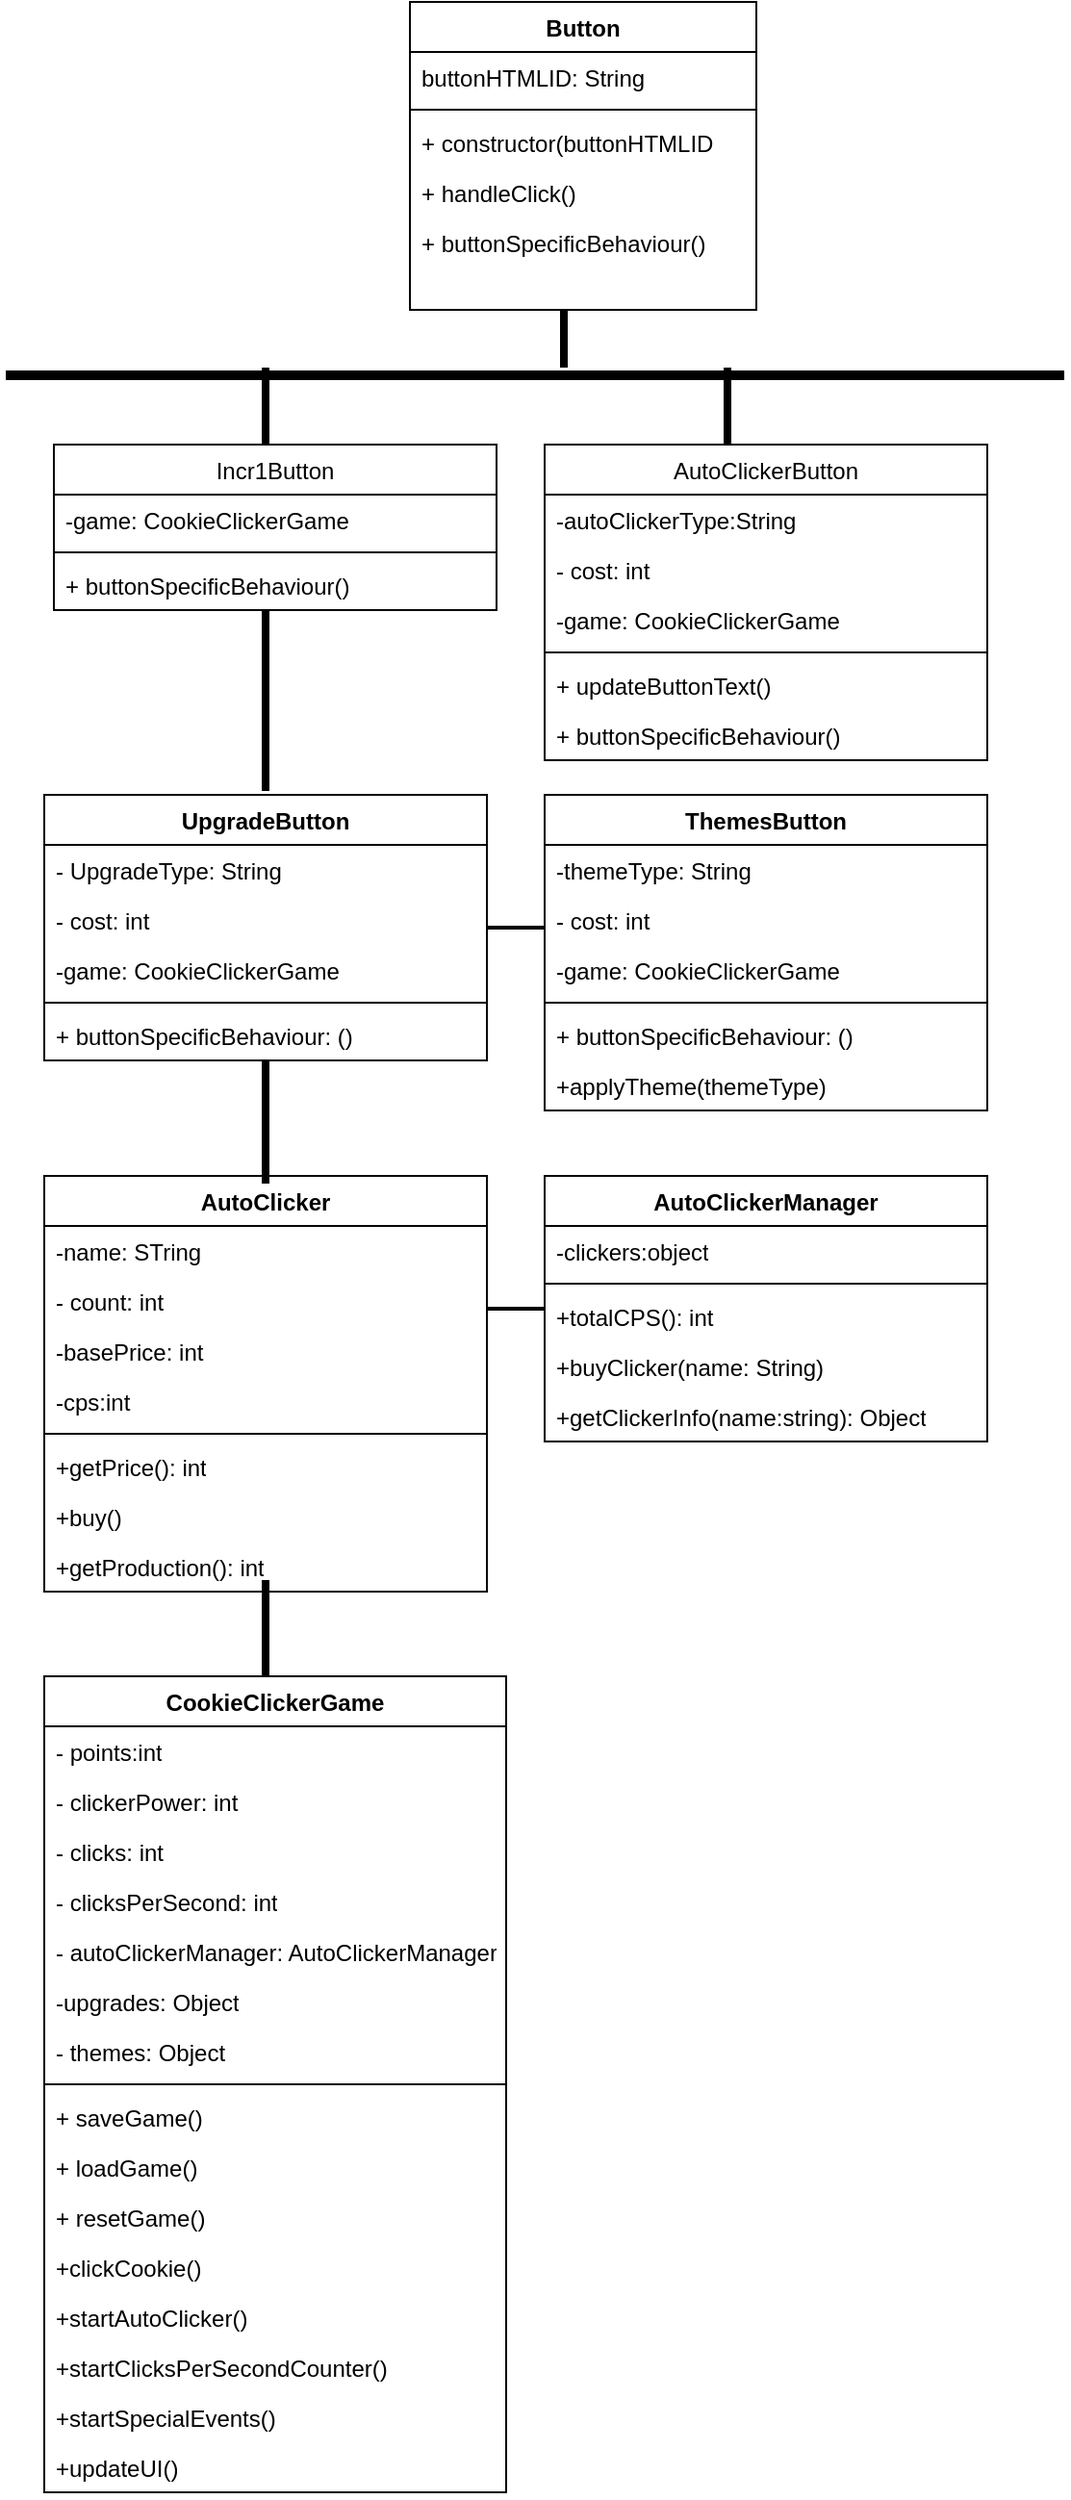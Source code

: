 <mxfile version="26.0.7">
  <diagram name="Page-1" id="vzPfA4BCWsCkiy6xJdJz">
    <mxGraphModel dx="2350" dy="887" grid="1" gridSize="10" guides="1" tooltips="1" connect="1" arrows="1" fold="1" page="1" pageScale="1" pageWidth="850" pageHeight="1100" math="0" shadow="0">
      <root>
        <mxCell id="0" />
        <mxCell id="1" parent="0" />
        <mxCell id="kAvpUegrKbrDJhPNpWZQ-17" value="Button" style="swimlane;fontStyle=1;align=center;verticalAlign=top;childLayout=stackLayout;horizontal=1;startSize=26;horizontalStack=0;resizeParent=1;resizeParentMax=0;resizeLast=0;collapsible=1;marginBottom=0;whiteSpace=wrap;html=1;" vertex="1" parent="1">
          <mxGeometry x="210" width="180" height="160" as="geometry" />
        </mxCell>
        <mxCell id="kAvpUegrKbrDJhPNpWZQ-18" value="buttonHTMLID: String" style="text;strokeColor=none;fillColor=none;align=left;verticalAlign=top;spacingLeft=4;spacingRight=4;overflow=hidden;rotatable=0;points=[[0,0.5],[1,0.5]];portConstraint=eastwest;whiteSpace=wrap;html=1;" vertex="1" parent="kAvpUegrKbrDJhPNpWZQ-17">
          <mxGeometry y="26" width="180" height="26" as="geometry" />
        </mxCell>
        <mxCell id="kAvpUegrKbrDJhPNpWZQ-19" value="" style="line;strokeWidth=1;fillColor=none;align=left;verticalAlign=middle;spacingTop=-1;spacingLeft=3;spacingRight=3;rotatable=0;labelPosition=right;points=[];portConstraint=eastwest;strokeColor=inherit;" vertex="1" parent="kAvpUegrKbrDJhPNpWZQ-17">
          <mxGeometry y="52" width="180" height="8" as="geometry" />
        </mxCell>
        <mxCell id="kAvpUegrKbrDJhPNpWZQ-20" value="+ constructor(buttonHTMLID" style="text;strokeColor=none;fillColor=none;align=left;verticalAlign=top;spacingLeft=4;spacingRight=4;overflow=hidden;rotatable=0;points=[[0,0.5],[1,0.5]];portConstraint=eastwest;whiteSpace=wrap;html=1;" vertex="1" parent="kAvpUegrKbrDJhPNpWZQ-17">
          <mxGeometry y="60" width="180" height="26" as="geometry" />
        </mxCell>
        <mxCell id="kAvpUegrKbrDJhPNpWZQ-21" value="+ handleClick()" style="text;strokeColor=none;fillColor=none;align=left;verticalAlign=top;spacingLeft=4;spacingRight=4;overflow=hidden;rotatable=0;points=[[0,0.5],[1,0.5]];portConstraint=eastwest;whiteSpace=wrap;html=1;" vertex="1" parent="kAvpUegrKbrDJhPNpWZQ-17">
          <mxGeometry y="86" width="180" height="26" as="geometry" />
        </mxCell>
        <mxCell id="kAvpUegrKbrDJhPNpWZQ-22" value="+ buttonSpecificBehaviour()" style="text;strokeColor=none;fillColor=none;align=left;verticalAlign=top;spacingLeft=4;spacingRight=4;overflow=hidden;rotatable=0;points=[[0,0.5],[1,0.5]];portConstraint=eastwest;whiteSpace=wrap;html=1;" vertex="1" parent="kAvpUegrKbrDJhPNpWZQ-17">
          <mxGeometry y="112" width="180" height="48" as="geometry" />
        </mxCell>
        <mxCell id="kAvpUegrKbrDJhPNpWZQ-47" value="UpgradeButton" style="swimlane;fontStyle=1;align=center;verticalAlign=top;childLayout=stackLayout;horizontal=1;startSize=26;horizontalStack=0;resizeParent=1;resizeParentMax=0;resizeLast=0;collapsible=1;marginBottom=0;whiteSpace=wrap;html=1;" vertex="1" parent="1">
          <mxGeometry x="20" y="412" width="230" height="138" as="geometry" />
        </mxCell>
        <mxCell id="kAvpUegrKbrDJhPNpWZQ-48" value="- UpgradeType: String&lt;span style=&quot;color: rgba(0, 0, 0, 0); font-family: monospace; font-size: 0px; text-wrap: nowrap;&quot;&gt;%3CmxGraphModel%3E%3Croot%3E%3CmxCell%20id%3D%220%22%2F%3E%3CmxCell%20id%3D%221%22%20parent%3D%220%22%2F%3E%3CmxCell%20id%3D%222%22%20value%3D%22Classname%22%20style%3D%22swimlane%3BfontStyle%3D0%3BchildLayout%3DstackLayout%3Bhorizontal%3D1%3BstartSize%3D26%3BfillColor%3Dnone%3BhorizontalStack%3D0%3BresizeParent%3D1%3BresizeParentMax%3D0%3BresizeLast%3D0%3Bcollapsible%3D1%3BmarginBottom%3D0%3BwhiteSpace%3Dwrap%3Bhtml%3D1%3B%22%20vertex%3D%221%22%20parent%3D%221%22%3E%3CmxGeometry%20x%3D%2280%22%20y%3D%221270%22%20width%3D%22140%22%20height%3D%22104%22%20as%3D%22geometry%22%2F%3E%3C%2FmxCell%3E%3CmxCell%20id%3D%223%22%20value%3D%22%2B%20field%3A%20type%22%20style%3D%22text%3BstrokeColor%3Dnone%3BfillColor%3Dnone%3Balign%3Dleft%3BverticalAlign%3Dtop%3BspacingLeft%3D4%3BspacingRight%3D4%3Boverflow%3Dhidden%3Brotatable%3D0%3Bpoints%3D%5B%5B0%2C0.5%5D%2C%5B1%2C0.5%5D%5D%3BportConstraint%3Deastwest%3BwhiteSpace%3Dwrap%3Bhtml%3D1%3B%22%20vertex%3D%221%22%20parent%3D%222%22%3E%3CmxGeometry%20y%3D%2226%22%20width%3D%22140%22%20height%3D%2226%22%20as%3D%22geometry%22%2F%3E%3C%2FmxCell%3E%3CmxCell%20id%3D%224%22%20value%3D%22%2B%20field%3A%20type%22%20style%3D%22text%3BstrokeColor%3Dnone%3BfillColor%3Dnone%3Balign%3Dleft%3BverticalAlign%3Dtop%3BspacingLeft%3D4%3BspacingRight%3D4%3Boverflow%3Dhidden%3Brotatable%3D0%3Bpoints%3D%5B%5B0%2C0.5%5D%2C%5B1%2C0.5%5D%5D%3BportConstraint%3Deastwest%3BwhiteSpace%3Dwrap%3Bhtml%3D1%3B%22%20vertex%3D%221%22%20parent%3D%222%22%3E%3CmxGeometry%20y%3D%2252%22%20width%3D%22140%22%20height%3D%2226%22%20as%3D%22geometry%22%2F%3E%3C%2FmxCell%3E%3CmxCell%20id%3D%225%22%20value%3D%22%2B%20field%3A%20type%22%20style%3D%22text%3BstrokeColor%3Dnone%3BfillColor%3Dnone%3Balign%3Dleft%3BverticalAlign%3Dtop%3BspacingLeft%3D4%3BspacingRight%3D4%3Boverflow%3Dhidden%3Brotatable%3D0%3Bpoints%3D%5B%5B0%2C0.5%5D%2C%5B1%2C0.5%5D%5D%3BportConstraint%3Deastwest%3BwhiteSpace%3Dwrap%3Bhtml%3D1%3B%22%20vertex%3D%221%22%20parent%3D%222%22%3E%3CmxGeometry%20y%3D%2278%22%20width%3D%22140%22%20height%3D%2226%22%20as%3D%22geometry%22%2F%3E%3C%2FmxCell%3E%3C%2Froot%3E%3C%2FmxGraphModel%3E&lt;/span&gt;" style="text;strokeColor=none;fillColor=none;align=left;verticalAlign=top;spacingLeft=4;spacingRight=4;overflow=hidden;rotatable=0;points=[[0,0.5],[1,0.5]];portConstraint=eastwest;whiteSpace=wrap;html=1;" vertex="1" parent="kAvpUegrKbrDJhPNpWZQ-47">
          <mxGeometry y="26" width="230" height="26" as="geometry" />
        </mxCell>
        <mxCell id="kAvpUegrKbrDJhPNpWZQ-51" value="- cost: int" style="text;strokeColor=none;fillColor=none;align=left;verticalAlign=top;spacingLeft=4;spacingRight=4;overflow=hidden;rotatable=0;points=[[0,0.5],[1,0.5]];portConstraint=eastwest;whiteSpace=wrap;html=1;" vertex="1" parent="kAvpUegrKbrDJhPNpWZQ-47">
          <mxGeometry y="52" width="230" height="26" as="geometry" />
        </mxCell>
        <mxCell id="kAvpUegrKbrDJhPNpWZQ-53" value="-game: CookieClickerGame" style="text;strokeColor=none;fillColor=none;align=left;verticalAlign=top;spacingLeft=4;spacingRight=4;overflow=hidden;rotatable=0;points=[[0,0.5],[1,0.5]];portConstraint=eastwest;whiteSpace=wrap;html=1;" vertex="1" parent="kAvpUegrKbrDJhPNpWZQ-47">
          <mxGeometry y="78" width="230" height="26" as="geometry" />
        </mxCell>
        <mxCell id="kAvpUegrKbrDJhPNpWZQ-49" value="" style="line;strokeWidth=1;fillColor=none;align=left;verticalAlign=middle;spacingTop=-1;spacingLeft=3;spacingRight=3;rotatable=0;labelPosition=right;points=[];portConstraint=eastwest;strokeColor=inherit;" vertex="1" parent="kAvpUegrKbrDJhPNpWZQ-47">
          <mxGeometry y="104" width="230" height="8" as="geometry" />
        </mxCell>
        <mxCell id="kAvpUegrKbrDJhPNpWZQ-50" value="+ buttonSpecificBehaviour: ()" style="text;strokeColor=none;fillColor=none;align=left;verticalAlign=top;spacingLeft=4;spacingRight=4;overflow=hidden;rotatable=0;points=[[0,0.5],[1,0.5]];portConstraint=eastwest;whiteSpace=wrap;html=1;" vertex="1" parent="kAvpUegrKbrDJhPNpWZQ-47">
          <mxGeometry y="112" width="230" height="26" as="geometry" />
        </mxCell>
        <mxCell id="kAvpUegrKbrDJhPNpWZQ-59" value="ThemesButton" style="swimlane;fontStyle=1;align=center;verticalAlign=top;childLayout=stackLayout;horizontal=1;startSize=26;horizontalStack=0;resizeParent=1;resizeParentMax=0;resizeLast=0;collapsible=1;marginBottom=0;whiteSpace=wrap;html=1;" vertex="1" parent="1">
          <mxGeometry x="280" y="412" width="230" height="164" as="geometry" />
        </mxCell>
        <mxCell id="kAvpUegrKbrDJhPNpWZQ-60" value="-themeType: String" style="text;strokeColor=none;fillColor=none;align=left;verticalAlign=top;spacingLeft=4;spacingRight=4;overflow=hidden;rotatable=0;points=[[0,0.5],[1,0.5]];portConstraint=eastwest;whiteSpace=wrap;html=1;" vertex="1" parent="kAvpUegrKbrDJhPNpWZQ-59">
          <mxGeometry y="26" width="230" height="26" as="geometry" />
        </mxCell>
        <mxCell id="kAvpUegrKbrDJhPNpWZQ-61" value="- cost: int" style="text;strokeColor=none;fillColor=none;align=left;verticalAlign=top;spacingLeft=4;spacingRight=4;overflow=hidden;rotatable=0;points=[[0,0.5],[1,0.5]];portConstraint=eastwest;whiteSpace=wrap;html=1;" vertex="1" parent="kAvpUegrKbrDJhPNpWZQ-59">
          <mxGeometry y="52" width="230" height="26" as="geometry" />
        </mxCell>
        <mxCell id="kAvpUegrKbrDJhPNpWZQ-62" value="-game: CookieClickerGame" style="text;strokeColor=none;fillColor=none;align=left;verticalAlign=top;spacingLeft=4;spacingRight=4;overflow=hidden;rotatable=0;points=[[0,0.5],[1,0.5]];portConstraint=eastwest;whiteSpace=wrap;html=1;" vertex="1" parent="kAvpUegrKbrDJhPNpWZQ-59">
          <mxGeometry y="78" width="230" height="26" as="geometry" />
        </mxCell>
        <mxCell id="kAvpUegrKbrDJhPNpWZQ-63" value="" style="line;strokeWidth=1;fillColor=none;align=left;verticalAlign=middle;spacingTop=-1;spacingLeft=3;spacingRight=3;rotatable=0;labelPosition=right;points=[];portConstraint=eastwest;strokeColor=inherit;" vertex="1" parent="kAvpUegrKbrDJhPNpWZQ-59">
          <mxGeometry y="104" width="230" height="8" as="geometry" />
        </mxCell>
        <mxCell id="kAvpUegrKbrDJhPNpWZQ-64" value="+ buttonSpecificBehaviour: ()" style="text;strokeColor=none;fillColor=none;align=left;verticalAlign=top;spacingLeft=4;spacingRight=4;overflow=hidden;rotatable=0;points=[[0,0.5],[1,0.5]];portConstraint=eastwest;whiteSpace=wrap;html=1;" vertex="1" parent="kAvpUegrKbrDJhPNpWZQ-59">
          <mxGeometry y="112" width="230" height="26" as="geometry" />
        </mxCell>
        <mxCell id="kAvpUegrKbrDJhPNpWZQ-65" value="+applyTheme(themeType)" style="text;strokeColor=none;fillColor=none;align=left;verticalAlign=top;spacingLeft=4;spacingRight=4;overflow=hidden;rotatable=0;points=[[0,0.5],[1,0.5]];portConstraint=eastwest;whiteSpace=wrap;html=1;" vertex="1" parent="kAvpUegrKbrDJhPNpWZQ-59">
          <mxGeometry y="138" width="230" height="26" as="geometry" />
        </mxCell>
        <mxCell id="kAvpUegrKbrDJhPNpWZQ-66" value="AutoClicker" style="swimlane;fontStyle=1;align=center;verticalAlign=top;childLayout=stackLayout;horizontal=1;startSize=26;horizontalStack=0;resizeParent=1;resizeParentMax=0;resizeLast=0;collapsible=1;marginBottom=0;whiteSpace=wrap;html=1;" vertex="1" parent="1">
          <mxGeometry x="20" y="610" width="230" height="216" as="geometry" />
        </mxCell>
        <mxCell id="kAvpUegrKbrDJhPNpWZQ-67" value="-name: STring" style="text;strokeColor=none;fillColor=none;align=left;verticalAlign=top;spacingLeft=4;spacingRight=4;overflow=hidden;rotatable=0;points=[[0,0.5],[1,0.5]];portConstraint=eastwest;whiteSpace=wrap;html=1;" vertex="1" parent="kAvpUegrKbrDJhPNpWZQ-66">
          <mxGeometry y="26" width="230" height="26" as="geometry" />
        </mxCell>
        <mxCell id="kAvpUegrKbrDJhPNpWZQ-68" value="- count: int" style="text;strokeColor=none;fillColor=none;align=left;verticalAlign=top;spacingLeft=4;spacingRight=4;overflow=hidden;rotatable=0;points=[[0,0.5],[1,0.5]];portConstraint=eastwest;whiteSpace=wrap;html=1;" vertex="1" parent="kAvpUegrKbrDJhPNpWZQ-66">
          <mxGeometry y="52" width="230" height="26" as="geometry" />
        </mxCell>
        <mxCell id="kAvpUegrKbrDJhPNpWZQ-87" value="-basePrice: int" style="text;strokeColor=none;fillColor=none;align=left;verticalAlign=top;spacingLeft=4;spacingRight=4;overflow=hidden;rotatable=0;points=[[0,0.5],[1,0.5]];portConstraint=eastwest;whiteSpace=wrap;html=1;" vertex="1" parent="kAvpUegrKbrDJhPNpWZQ-66">
          <mxGeometry y="78" width="230" height="26" as="geometry" />
        </mxCell>
        <mxCell id="kAvpUegrKbrDJhPNpWZQ-69" value="-cps:int" style="text;strokeColor=none;fillColor=none;align=left;verticalAlign=top;spacingLeft=4;spacingRight=4;overflow=hidden;rotatable=0;points=[[0,0.5],[1,0.5]];portConstraint=eastwest;whiteSpace=wrap;html=1;" vertex="1" parent="kAvpUegrKbrDJhPNpWZQ-66">
          <mxGeometry y="104" width="230" height="26" as="geometry" />
        </mxCell>
        <mxCell id="kAvpUegrKbrDJhPNpWZQ-70" value="" style="line;strokeWidth=1;fillColor=none;align=left;verticalAlign=middle;spacingTop=-1;spacingLeft=3;spacingRight=3;rotatable=0;labelPosition=right;points=[];portConstraint=eastwest;strokeColor=inherit;" vertex="1" parent="kAvpUegrKbrDJhPNpWZQ-66">
          <mxGeometry y="130" width="230" height="8" as="geometry" />
        </mxCell>
        <mxCell id="kAvpUegrKbrDJhPNpWZQ-71" value="+getPrice(): int" style="text;strokeColor=none;fillColor=none;align=left;verticalAlign=top;spacingLeft=4;spacingRight=4;overflow=hidden;rotatable=0;points=[[0,0.5],[1,0.5]];portConstraint=eastwest;whiteSpace=wrap;html=1;" vertex="1" parent="kAvpUegrKbrDJhPNpWZQ-66">
          <mxGeometry y="138" width="230" height="26" as="geometry" />
        </mxCell>
        <mxCell id="kAvpUegrKbrDJhPNpWZQ-72" value="+buy()" style="text;strokeColor=none;fillColor=none;align=left;verticalAlign=top;spacingLeft=4;spacingRight=4;overflow=hidden;rotatable=0;points=[[0,0.5],[1,0.5]];portConstraint=eastwest;whiteSpace=wrap;html=1;" vertex="1" parent="kAvpUegrKbrDJhPNpWZQ-66">
          <mxGeometry y="164" width="230" height="26" as="geometry" />
        </mxCell>
        <mxCell id="kAvpUegrKbrDJhPNpWZQ-88" value="+getProduction(): int" style="text;strokeColor=none;fillColor=none;align=left;verticalAlign=top;spacingLeft=4;spacingRight=4;overflow=hidden;rotatable=0;points=[[0,0.5],[1,0.5]];portConstraint=eastwest;whiteSpace=wrap;html=1;" vertex="1" parent="kAvpUegrKbrDJhPNpWZQ-66">
          <mxGeometry y="190" width="230" height="26" as="geometry" />
        </mxCell>
        <mxCell id="kAvpUegrKbrDJhPNpWZQ-73" value="AutoClickerManager" style="swimlane;fontStyle=1;align=center;verticalAlign=top;childLayout=stackLayout;horizontal=1;startSize=26;horizontalStack=0;resizeParent=1;resizeParentMax=0;resizeLast=0;collapsible=1;marginBottom=0;whiteSpace=wrap;html=1;" vertex="1" parent="1">
          <mxGeometry x="280" y="610" width="230" height="138" as="geometry" />
        </mxCell>
        <mxCell id="kAvpUegrKbrDJhPNpWZQ-74" value="-clickers:object" style="text;strokeColor=none;fillColor=none;align=left;verticalAlign=top;spacingLeft=4;spacingRight=4;overflow=hidden;rotatable=0;points=[[0,0.5],[1,0.5]];portConstraint=eastwest;whiteSpace=wrap;html=1;" vertex="1" parent="kAvpUegrKbrDJhPNpWZQ-73">
          <mxGeometry y="26" width="230" height="26" as="geometry" />
        </mxCell>
        <mxCell id="kAvpUegrKbrDJhPNpWZQ-77" value="" style="line;strokeWidth=1;fillColor=none;align=left;verticalAlign=middle;spacingTop=-1;spacingLeft=3;spacingRight=3;rotatable=0;labelPosition=right;points=[];portConstraint=eastwest;strokeColor=inherit;" vertex="1" parent="kAvpUegrKbrDJhPNpWZQ-73">
          <mxGeometry y="52" width="230" height="8" as="geometry" />
        </mxCell>
        <mxCell id="kAvpUegrKbrDJhPNpWZQ-78" value="+totalCPS(): int" style="text;strokeColor=none;fillColor=none;align=left;verticalAlign=top;spacingLeft=4;spacingRight=4;overflow=hidden;rotatable=0;points=[[0,0.5],[1,0.5]];portConstraint=eastwest;whiteSpace=wrap;html=1;" vertex="1" parent="kAvpUegrKbrDJhPNpWZQ-73">
          <mxGeometry y="60" width="230" height="26" as="geometry" />
        </mxCell>
        <mxCell id="kAvpUegrKbrDJhPNpWZQ-79" value="+buyClicker(name: String)" style="text;strokeColor=none;fillColor=none;align=left;verticalAlign=top;spacingLeft=4;spacingRight=4;overflow=hidden;rotatable=0;points=[[0,0.5],[1,0.5]];portConstraint=eastwest;whiteSpace=wrap;html=1;" vertex="1" parent="kAvpUegrKbrDJhPNpWZQ-73">
          <mxGeometry y="86" width="230" height="26" as="geometry" />
        </mxCell>
        <mxCell id="kAvpUegrKbrDJhPNpWZQ-89" value="+getClickerInfo(name:string): Object" style="text;strokeColor=none;fillColor=none;align=left;verticalAlign=top;spacingLeft=4;spacingRight=4;overflow=hidden;rotatable=0;points=[[0,0.5],[1,0.5]];portConstraint=eastwest;whiteSpace=wrap;html=1;" vertex="1" parent="kAvpUegrKbrDJhPNpWZQ-73">
          <mxGeometry y="112" width="230" height="26" as="geometry" />
        </mxCell>
        <mxCell id="kAvpUegrKbrDJhPNpWZQ-80" value="CookieClickerGame" style="swimlane;fontStyle=1;align=center;verticalAlign=top;childLayout=stackLayout;horizontal=1;startSize=26;horizontalStack=0;resizeParent=1;resizeParentMax=0;resizeLast=0;collapsible=1;marginBottom=0;whiteSpace=wrap;html=1;" vertex="1" parent="1">
          <mxGeometry x="20" y="870" width="240" height="424" as="geometry" />
        </mxCell>
        <mxCell id="kAvpUegrKbrDJhPNpWZQ-81" value="- points:int" style="text;strokeColor=none;fillColor=none;align=left;verticalAlign=top;spacingLeft=4;spacingRight=4;overflow=hidden;rotatable=0;points=[[0,0.5],[1,0.5]];portConstraint=eastwest;whiteSpace=wrap;html=1;" vertex="1" parent="kAvpUegrKbrDJhPNpWZQ-80">
          <mxGeometry y="26" width="240" height="26" as="geometry" />
        </mxCell>
        <mxCell id="kAvpUegrKbrDJhPNpWZQ-82" value="- clickerPower: int" style="text;strokeColor=none;fillColor=none;align=left;verticalAlign=top;spacingLeft=4;spacingRight=4;overflow=hidden;rotatable=0;points=[[0,0.5],[1,0.5]];portConstraint=eastwest;whiteSpace=wrap;html=1;" vertex="1" parent="kAvpUegrKbrDJhPNpWZQ-80">
          <mxGeometry y="52" width="240" height="26" as="geometry" />
        </mxCell>
        <mxCell id="kAvpUegrKbrDJhPNpWZQ-90" value="- clicks: int" style="text;strokeColor=none;fillColor=none;align=left;verticalAlign=top;spacingLeft=4;spacingRight=4;overflow=hidden;rotatable=0;points=[[0,0.5],[1,0.5]];portConstraint=eastwest;whiteSpace=wrap;html=1;" vertex="1" parent="kAvpUegrKbrDJhPNpWZQ-80">
          <mxGeometry y="78" width="240" height="26" as="geometry" />
        </mxCell>
        <mxCell id="kAvpUegrKbrDJhPNpWZQ-83" value="- clicksPerSecond: int" style="text;strokeColor=none;fillColor=none;align=left;verticalAlign=top;spacingLeft=4;spacingRight=4;overflow=hidden;rotatable=0;points=[[0,0.5],[1,0.5]];portConstraint=eastwest;whiteSpace=wrap;html=1;" vertex="1" parent="kAvpUegrKbrDJhPNpWZQ-80">
          <mxGeometry y="104" width="240" height="26" as="geometry" />
        </mxCell>
        <mxCell id="kAvpUegrKbrDJhPNpWZQ-92" value="- autoClickerManager: AutoClickerManager" style="text;strokeColor=none;fillColor=none;align=left;verticalAlign=top;spacingLeft=4;spacingRight=4;overflow=hidden;rotatable=0;points=[[0,0.5],[1,0.5]];portConstraint=eastwest;whiteSpace=wrap;html=1;" vertex="1" parent="kAvpUegrKbrDJhPNpWZQ-80">
          <mxGeometry y="130" width="240" height="26" as="geometry" />
        </mxCell>
        <mxCell id="kAvpUegrKbrDJhPNpWZQ-93" value="-upgrades: Object" style="text;strokeColor=none;fillColor=none;align=left;verticalAlign=top;spacingLeft=4;spacingRight=4;overflow=hidden;rotatable=0;points=[[0,0.5],[1,0.5]];portConstraint=eastwest;whiteSpace=wrap;html=1;" vertex="1" parent="kAvpUegrKbrDJhPNpWZQ-80">
          <mxGeometry y="156" width="240" height="26" as="geometry" />
        </mxCell>
        <mxCell id="kAvpUegrKbrDJhPNpWZQ-91" value="- themes: Object" style="text;strokeColor=none;fillColor=none;align=left;verticalAlign=top;spacingLeft=4;spacingRight=4;overflow=hidden;rotatable=0;points=[[0,0.5],[1,0.5]];portConstraint=eastwest;whiteSpace=wrap;html=1;" vertex="1" parent="kAvpUegrKbrDJhPNpWZQ-80">
          <mxGeometry y="182" width="240" height="26" as="geometry" />
        </mxCell>
        <mxCell id="kAvpUegrKbrDJhPNpWZQ-84" value="" style="line;strokeWidth=1;fillColor=none;align=left;verticalAlign=middle;spacingTop=-1;spacingLeft=3;spacingRight=3;rotatable=0;labelPosition=right;points=[];portConstraint=eastwest;strokeColor=inherit;" vertex="1" parent="kAvpUegrKbrDJhPNpWZQ-80">
          <mxGeometry y="208" width="240" height="8" as="geometry" />
        </mxCell>
        <mxCell id="kAvpUegrKbrDJhPNpWZQ-85" value="+ saveGame()" style="text;strokeColor=none;fillColor=none;align=left;verticalAlign=top;spacingLeft=4;spacingRight=4;overflow=hidden;rotatable=0;points=[[0,0.5],[1,0.5]];portConstraint=eastwest;whiteSpace=wrap;html=1;" vertex="1" parent="kAvpUegrKbrDJhPNpWZQ-80">
          <mxGeometry y="216" width="240" height="26" as="geometry" />
        </mxCell>
        <mxCell id="kAvpUegrKbrDJhPNpWZQ-86" value="+ loadGame()" style="text;strokeColor=none;fillColor=none;align=left;verticalAlign=top;spacingLeft=4;spacingRight=4;overflow=hidden;rotatable=0;points=[[0,0.5],[1,0.5]];portConstraint=eastwest;whiteSpace=wrap;html=1;" vertex="1" parent="kAvpUegrKbrDJhPNpWZQ-80">
          <mxGeometry y="242" width="240" height="26" as="geometry" />
        </mxCell>
        <mxCell id="kAvpUegrKbrDJhPNpWZQ-95" value="+ resetGame()" style="text;strokeColor=none;fillColor=none;align=left;verticalAlign=top;spacingLeft=4;spacingRight=4;overflow=hidden;rotatable=0;points=[[0,0.5],[1,0.5]];portConstraint=eastwest;whiteSpace=wrap;html=1;" vertex="1" parent="kAvpUegrKbrDJhPNpWZQ-80">
          <mxGeometry y="268" width="240" height="26" as="geometry" />
        </mxCell>
        <mxCell id="kAvpUegrKbrDJhPNpWZQ-97" value="+clickCookie()" style="text;strokeColor=none;fillColor=none;align=left;verticalAlign=top;spacingLeft=4;spacingRight=4;overflow=hidden;rotatable=0;points=[[0,0.5],[1,0.5]];portConstraint=eastwest;whiteSpace=wrap;html=1;" vertex="1" parent="kAvpUegrKbrDJhPNpWZQ-80">
          <mxGeometry y="294" width="240" height="26" as="geometry" />
        </mxCell>
        <mxCell id="kAvpUegrKbrDJhPNpWZQ-99" value="+startAutoClicker()" style="text;strokeColor=none;fillColor=none;align=left;verticalAlign=top;spacingLeft=4;spacingRight=4;overflow=hidden;rotatable=0;points=[[0,0.5],[1,0.5]];portConstraint=eastwest;whiteSpace=wrap;html=1;" vertex="1" parent="kAvpUegrKbrDJhPNpWZQ-80">
          <mxGeometry y="320" width="240" height="26" as="geometry" />
        </mxCell>
        <mxCell id="kAvpUegrKbrDJhPNpWZQ-98" value="+startClicksPerSecondCounter()" style="text;strokeColor=none;fillColor=none;align=left;verticalAlign=top;spacingLeft=4;spacingRight=4;overflow=hidden;rotatable=0;points=[[0,0.5],[1,0.5]];portConstraint=eastwest;whiteSpace=wrap;html=1;" vertex="1" parent="kAvpUegrKbrDJhPNpWZQ-80">
          <mxGeometry y="346" width="240" height="26" as="geometry" />
        </mxCell>
        <mxCell id="kAvpUegrKbrDJhPNpWZQ-100" value="+startSpecialEvents()" style="text;strokeColor=none;fillColor=none;align=left;verticalAlign=top;spacingLeft=4;spacingRight=4;overflow=hidden;rotatable=0;points=[[0,0.5],[1,0.5]];portConstraint=eastwest;whiteSpace=wrap;html=1;" vertex="1" parent="kAvpUegrKbrDJhPNpWZQ-80">
          <mxGeometry y="372" width="240" height="26" as="geometry" />
        </mxCell>
        <mxCell id="kAvpUegrKbrDJhPNpWZQ-96" value="+updateUI()" style="text;strokeColor=none;fillColor=none;align=left;verticalAlign=top;spacingLeft=4;spacingRight=4;overflow=hidden;rotatable=0;points=[[0,0.5],[1,0.5]];portConstraint=eastwest;whiteSpace=wrap;html=1;" vertex="1" parent="kAvpUegrKbrDJhPNpWZQ-80">
          <mxGeometry y="398" width="240" height="26" as="geometry" />
        </mxCell>
        <mxCell id="kAvpUegrKbrDJhPNpWZQ-101" value="&lt;span style=&quot;font-weight: 400;&quot;&gt;AutoClickerButton&lt;/span&gt;" style="swimlane;fontStyle=1;align=center;verticalAlign=top;childLayout=stackLayout;horizontal=1;startSize=26;horizontalStack=0;resizeParent=1;resizeParentMax=0;resizeLast=0;collapsible=1;marginBottom=0;whiteSpace=wrap;html=1;" vertex="1" parent="1">
          <mxGeometry x="280" y="230" width="230" height="164" as="geometry" />
        </mxCell>
        <mxCell id="kAvpUegrKbrDJhPNpWZQ-102" value="-autoClickerType:String" style="text;strokeColor=none;fillColor=none;align=left;verticalAlign=top;spacingLeft=4;spacingRight=4;overflow=hidden;rotatable=0;points=[[0,0.5],[1,0.5]];portConstraint=eastwest;whiteSpace=wrap;html=1;" vertex="1" parent="kAvpUegrKbrDJhPNpWZQ-101">
          <mxGeometry y="26" width="230" height="26" as="geometry" />
        </mxCell>
        <mxCell id="kAvpUegrKbrDJhPNpWZQ-103" value="- cost: int" style="text;strokeColor=none;fillColor=none;align=left;verticalAlign=top;spacingLeft=4;spacingRight=4;overflow=hidden;rotatable=0;points=[[0,0.5],[1,0.5]];portConstraint=eastwest;whiteSpace=wrap;html=1;" vertex="1" parent="kAvpUegrKbrDJhPNpWZQ-101">
          <mxGeometry y="52" width="230" height="26" as="geometry" />
        </mxCell>
        <mxCell id="kAvpUegrKbrDJhPNpWZQ-104" value="-game: CookieClickerGame" style="text;strokeColor=none;fillColor=none;align=left;verticalAlign=top;spacingLeft=4;spacingRight=4;overflow=hidden;rotatable=0;points=[[0,0.5],[1,0.5]];portConstraint=eastwest;whiteSpace=wrap;html=1;" vertex="1" parent="kAvpUegrKbrDJhPNpWZQ-101">
          <mxGeometry y="78" width="230" height="26" as="geometry" />
        </mxCell>
        <mxCell id="kAvpUegrKbrDJhPNpWZQ-105" value="" style="line;strokeWidth=1;fillColor=none;align=left;verticalAlign=middle;spacingTop=-1;spacingLeft=3;spacingRight=3;rotatable=0;labelPosition=right;points=[];portConstraint=eastwest;strokeColor=inherit;" vertex="1" parent="kAvpUegrKbrDJhPNpWZQ-101">
          <mxGeometry y="104" width="230" height="8" as="geometry" />
        </mxCell>
        <mxCell id="kAvpUegrKbrDJhPNpWZQ-106" value="+ updateButtonText()" style="text;strokeColor=none;fillColor=none;align=left;verticalAlign=top;spacingLeft=4;spacingRight=4;overflow=hidden;rotatable=0;points=[[0,0.5],[1,0.5]];portConstraint=eastwest;whiteSpace=wrap;html=1;" vertex="1" parent="kAvpUegrKbrDJhPNpWZQ-101">
          <mxGeometry y="112" width="230" height="26" as="geometry" />
        </mxCell>
        <mxCell id="kAvpUegrKbrDJhPNpWZQ-107" value="+ buttonSpecificBehaviour()" style="text;strokeColor=none;fillColor=none;align=left;verticalAlign=top;spacingLeft=4;spacingRight=4;overflow=hidden;rotatable=0;points=[[0,0.5],[1,0.5]];portConstraint=eastwest;whiteSpace=wrap;html=1;" vertex="1" parent="kAvpUegrKbrDJhPNpWZQ-101">
          <mxGeometry y="138" width="230" height="26" as="geometry" />
        </mxCell>
        <mxCell id="kAvpUegrKbrDJhPNpWZQ-108" value="&lt;span style=&quot;font-weight: 400;&quot;&gt;Incr1Button&lt;/span&gt;" style="swimlane;fontStyle=1;align=center;verticalAlign=top;childLayout=stackLayout;horizontal=1;startSize=26;horizontalStack=0;resizeParent=1;resizeParentMax=0;resizeLast=0;collapsible=1;marginBottom=0;whiteSpace=wrap;html=1;" vertex="1" parent="1">
          <mxGeometry x="25" y="230" width="230" height="86" as="geometry" />
        </mxCell>
        <mxCell id="kAvpUegrKbrDJhPNpWZQ-109" value="-game: CookieClickerGame" style="text;strokeColor=none;fillColor=none;align=left;verticalAlign=top;spacingLeft=4;spacingRight=4;overflow=hidden;rotatable=0;points=[[0,0.5],[1,0.5]];portConstraint=eastwest;whiteSpace=wrap;html=1;" vertex="1" parent="kAvpUegrKbrDJhPNpWZQ-108">
          <mxGeometry y="26" width="230" height="26" as="geometry" />
        </mxCell>
        <mxCell id="kAvpUegrKbrDJhPNpWZQ-112" value="" style="line;strokeWidth=1;fillColor=none;align=left;verticalAlign=middle;spacingTop=-1;spacingLeft=3;spacingRight=3;rotatable=0;labelPosition=right;points=[];portConstraint=eastwest;strokeColor=inherit;" vertex="1" parent="kAvpUegrKbrDJhPNpWZQ-108">
          <mxGeometry y="52" width="230" height="8" as="geometry" />
        </mxCell>
        <mxCell id="kAvpUegrKbrDJhPNpWZQ-113" value="+ buttonSpecificBehaviour()" style="text;strokeColor=none;fillColor=none;align=left;verticalAlign=top;spacingLeft=4;spacingRight=4;overflow=hidden;rotatable=0;points=[[0,0.5],[1,0.5]];portConstraint=eastwest;whiteSpace=wrap;html=1;" vertex="1" parent="kAvpUegrKbrDJhPNpWZQ-108">
          <mxGeometry y="60" width="230" height="26" as="geometry" />
        </mxCell>
        <mxCell id="kAvpUegrKbrDJhPNpWZQ-116" value="" style="line;strokeWidth=5;fillColor=none;align=left;verticalAlign=middle;spacingTop=-1;spacingLeft=3;spacingRight=3;rotatable=0;labelPosition=right;points=[];portConstraint=eastwest;strokeColor=inherit;" vertex="1" parent="1">
          <mxGeometry y="190" width="550" height="8" as="geometry" />
        </mxCell>
        <mxCell id="kAvpUegrKbrDJhPNpWZQ-120" value="" style="line;strokeWidth=4;direction=south;html=1;perimeter=backbonePerimeter;points=[];outlineConnect=0;" vertex="1" parent="1">
          <mxGeometry x="200" y="160" width="180" height="30" as="geometry" />
        </mxCell>
        <mxCell id="kAvpUegrKbrDJhPNpWZQ-121" value="" style="line;strokeWidth=4;direction=south;html=1;perimeter=backbonePerimeter;points=[];outlineConnect=0;" vertex="1" parent="1">
          <mxGeometry x="370" y="190" width="10" height="40" as="geometry" />
        </mxCell>
        <mxCell id="kAvpUegrKbrDJhPNpWZQ-123" value="" style="line;strokeWidth=4;direction=south;html=1;perimeter=backbonePerimeter;points=[];outlineConnect=0;" vertex="1" parent="1">
          <mxGeometry x="130" y="190" width="10" height="40" as="geometry" />
        </mxCell>
        <mxCell id="kAvpUegrKbrDJhPNpWZQ-124" value="" style="line;strokeWidth=4;direction=south;html=1;perimeter=backbonePerimeter;points=[];outlineConnect=0;" vertex="1" parent="1">
          <mxGeometry x="130" y="316" width="10" height="94" as="geometry" />
        </mxCell>
        <mxCell id="kAvpUegrKbrDJhPNpWZQ-125" value="" style="line;strokeWidth=4;direction=south;html=1;perimeter=backbonePerimeter;points=[];outlineConnect=0;" vertex="1" parent="1">
          <mxGeometry x="130" y="550" width="10" height="64" as="geometry" />
        </mxCell>
        <mxCell id="kAvpUegrKbrDJhPNpWZQ-126" value="" style="line;strokeWidth=4;direction=south;html=1;perimeter=backbonePerimeter;points=[];outlineConnect=0;" vertex="1" parent="1">
          <mxGeometry x="80" y="820" width="110" height="50" as="geometry" />
        </mxCell>
        <mxCell id="kAvpUegrKbrDJhPNpWZQ-128" value="" style="line;strokeWidth=2;html=1;" vertex="1" parent="1">
          <mxGeometry x="250" y="476" width="30" height="10" as="geometry" />
        </mxCell>
        <mxCell id="kAvpUegrKbrDJhPNpWZQ-130" value="" style="line;strokeWidth=2;html=1;" vertex="1" parent="1">
          <mxGeometry x="250" y="664" width="30" height="30" as="geometry" />
        </mxCell>
      </root>
    </mxGraphModel>
  </diagram>
</mxfile>
